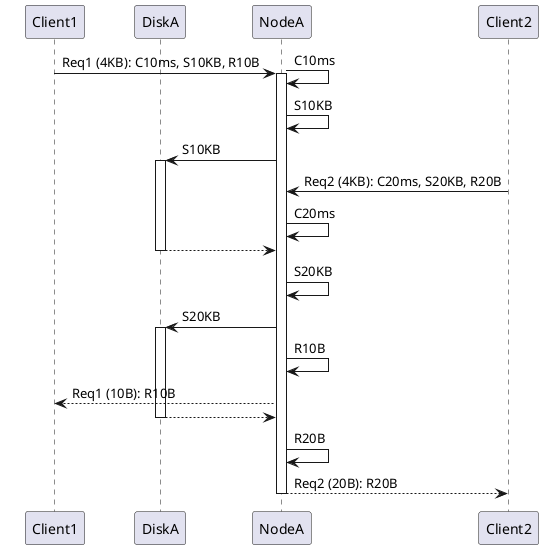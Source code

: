 @startuml

!pragma teoz true

skinparam ParticipantPadding 20

participant Client1 order 0
participant DiskA order 1
participant NodeA order 2
participant Client2 order 3

Client1 -> NodeA: Req1 (4KB): C10ms, S10KB, R10B
activate NodeA
& NodeA -> NodeA: C10ms
NodeA -> NodeA: S10KB
NodeA -> DiskA: S10KB
activate DiskA

Client2 -> NodeA: Req2 (4KB): C20ms, S20KB, R20B

NodeA -> NodeA: C20ms

NodeA <-- DiskA
deactivate DiskA

NodeA -> NodeA: S20KB
NodeA -> DiskA: S20KB
activate DiskA

NodeA -> NodeA: R10B
Client1 <-- NodeA: Req1 (10B): R10B

NodeA <-- DiskA
deactivate DiskA

NodeA -> NodeA: R20B
Client2 <-- NodeA: Req2 (20B): R20B
deactivate NodeA

@enduml
